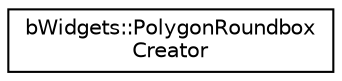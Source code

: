 digraph "Graphical Class Hierarchy"
{
 // LATEX_PDF_SIZE
  edge [fontname="Helvetica",fontsize="10",labelfontname="Helvetica",labelfontsize="10"];
  node [fontname="Helvetica",fontsize="10",shape=record];
  rankdir="LR";
  Node0 [label="bWidgets::PolygonRoundbox\lCreator",height=0.2,width=0.4,color="black", fillcolor="white", style="filled",URL="$classbWidgets_1_1PolygonRoundboxCreator.html",tooltip=" "];
}
